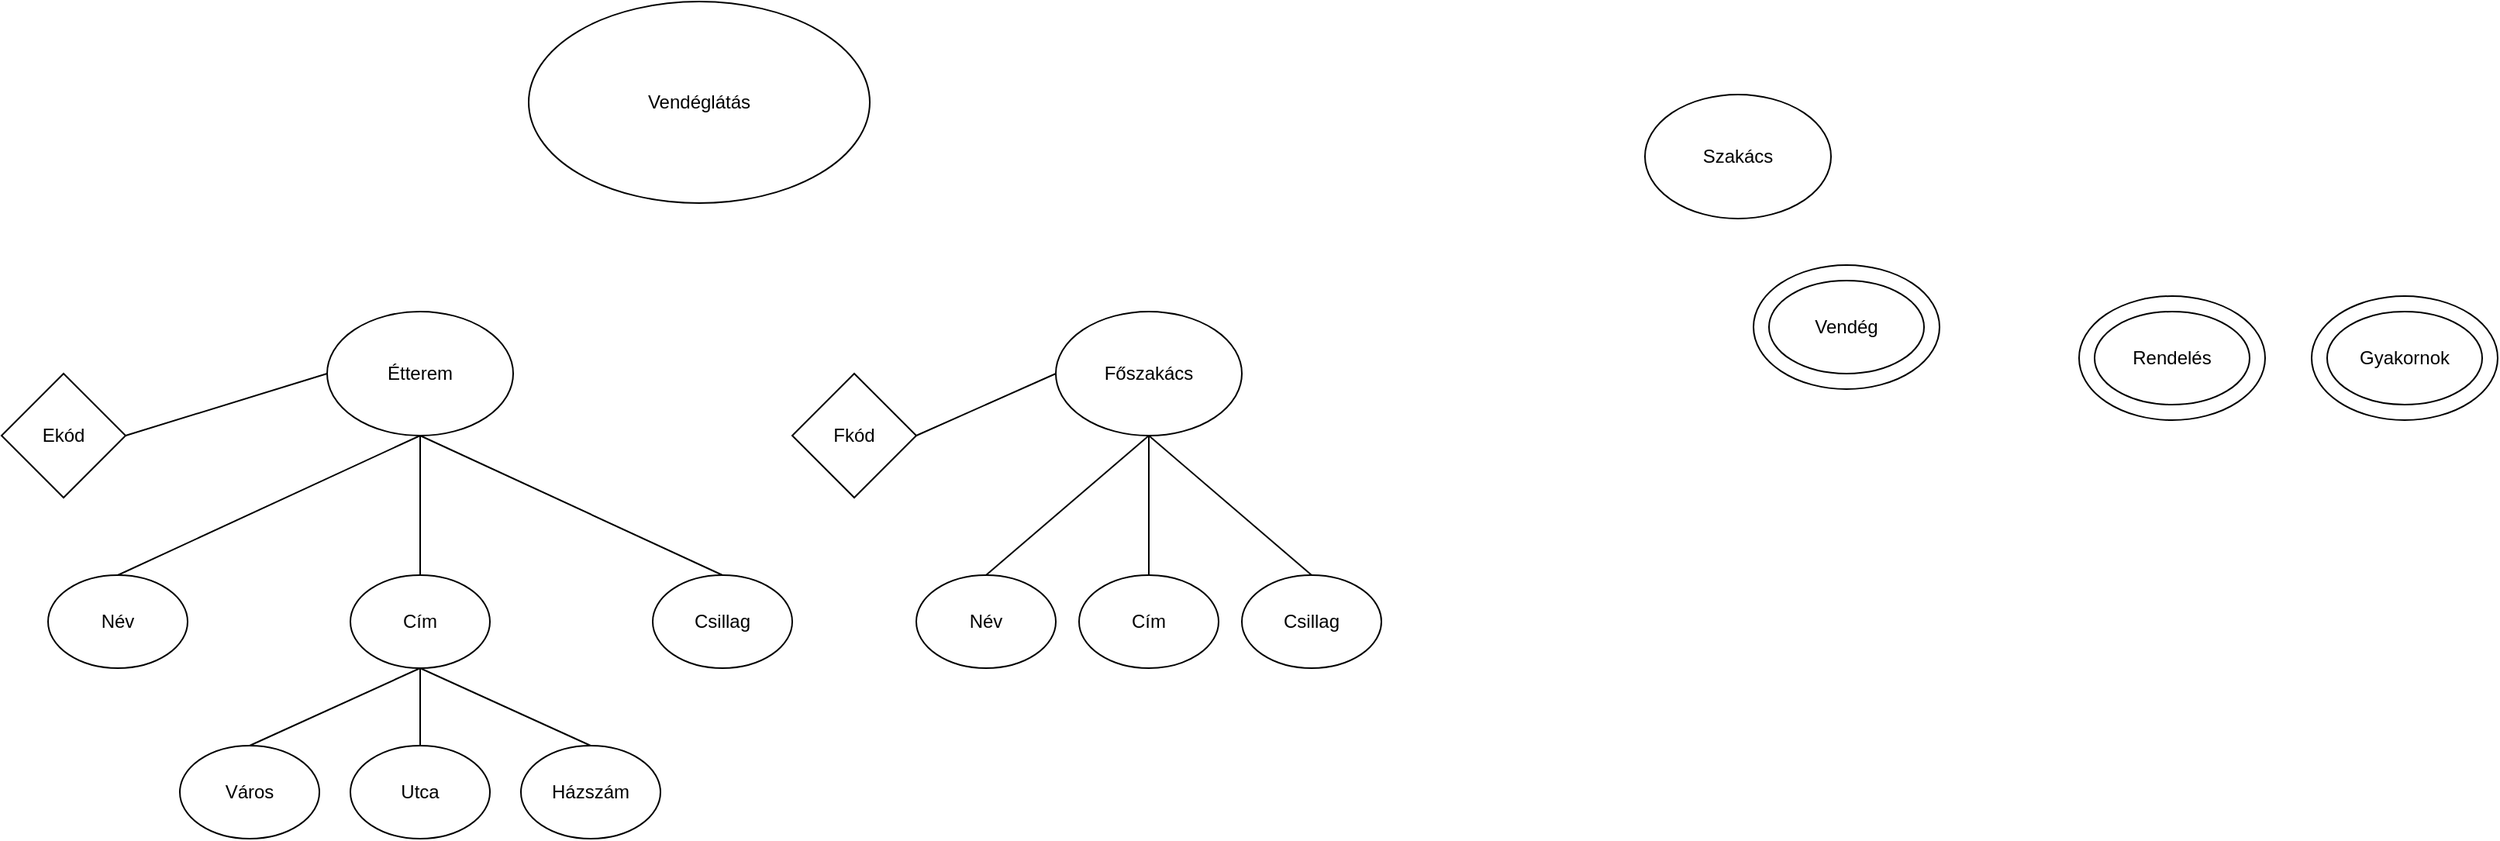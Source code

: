 <mxfile version="28.2.3">
  <diagram name="Page-1" id="ZM6XDS3sFtPIBbnZMu7q">
    <mxGraphModel dx="1220" dy="679" grid="1" gridSize="10" guides="1" tooltips="1" connect="1" arrows="1" fold="1" page="1" pageScale="1" pageWidth="1100" pageHeight="850" math="0" shadow="0">
      <root>
        <mxCell id="0" />
        <mxCell id="1" parent="0" />
        <mxCell id="18Uwbp1LqqcsZQMBWah2-3" value="Vendéglátás" style="ellipse;whiteSpace=wrap;html=1;" vertex="1" parent="1">
          <mxGeometry x="430" width="220" height="130" as="geometry" />
        </mxCell>
        <mxCell id="18Uwbp1LqqcsZQMBWah2-5" value="Szakács" style="ellipse;whiteSpace=wrap;html=1;" vertex="1" parent="1">
          <mxGeometry x="1150" y="60" width="120" height="80" as="geometry" />
        </mxCell>
        <mxCell id="18Uwbp1LqqcsZQMBWah2-6" value="Étterem" style="ellipse;whiteSpace=wrap;html=1;" vertex="1" parent="1">
          <mxGeometry x="300" y="200" width="120" height="80" as="geometry" />
        </mxCell>
        <mxCell id="18Uwbp1LqqcsZQMBWah2-7" value="Vendég" style="ellipse;whiteSpace=wrap;html=1;" vertex="1" parent="1">
          <mxGeometry x="1220" y="170" width="120" height="80" as="geometry" />
        </mxCell>
        <mxCell id="18Uwbp1LqqcsZQMBWah2-8" value="Rendelés" style="ellipse;whiteSpace=wrap;html=1;" vertex="1" parent="1">
          <mxGeometry x="1430" y="190" width="120" height="80" as="geometry" />
        </mxCell>
        <mxCell id="18Uwbp1LqqcsZQMBWah2-9" value="Gyakornok" style="ellipse;whiteSpace=wrap;html=1;" vertex="1" parent="1">
          <mxGeometry x="1580" y="190" width="120" height="80" as="geometry" />
        </mxCell>
        <mxCell id="18Uwbp1LqqcsZQMBWah2-10" value="" style="ellipse;whiteSpace=wrap;html=1;fillColor=none;" vertex="1" parent="1">
          <mxGeometry x="1590" y="200" width="100" height="60" as="geometry" />
        </mxCell>
        <mxCell id="18Uwbp1LqqcsZQMBWah2-11" value="" style="ellipse;whiteSpace=wrap;html=1;fillColor=none;" vertex="1" parent="1">
          <mxGeometry x="1230" y="180" width="100" height="60" as="geometry" />
        </mxCell>
        <mxCell id="18Uwbp1LqqcsZQMBWah2-12" value="" style="ellipse;whiteSpace=wrap;html=1;fillColor=none;" vertex="1" parent="1">
          <mxGeometry x="1440" y="200" width="100" height="60" as="geometry" />
        </mxCell>
        <mxCell id="18Uwbp1LqqcsZQMBWah2-13" value="Ekód" style="rhombus;whiteSpace=wrap;html=1;" vertex="1" parent="1">
          <mxGeometry x="90" y="240" width="80" height="80" as="geometry" />
        </mxCell>
        <mxCell id="18Uwbp1LqqcsZQMBWah2-14" value="Név" style="ellipse;whiteSpace=wrap;html=1;" vertex="1" parent="1">
          <mxGeometry x="120" y="370" width="90" height="60" as="geometry" />
        </mxCell>
        <mxCell id="18Uwbp1LqqcsZQMBWah2-15" value="Cím" style="ellipse;whiteSpace=wrap;html=1;" vertex="1" parent="1">
          <mxGeometry x="315" y="370" width="90" height="60" as="geometry" />
        </mxCell>
        <mxCell id="18Uwbp1LqqcsZQMBWah2-16" value="Csillag" style="ellipse;whiteSpace=wrap;html=1;" vertex="1" parent="1">
          <mxGeometry x="510" y="370" width="90" height="60" as="geometry" />
        </mxCell>
        <mxCell id="18Uwbp1LqqcsZQMBWah2-18" value="Város" style="ellipse;whiteSpace=wrap;html=1;" vertex="1" parent="1">
          <mxGeometry x="205" y="480" width="90" height="60" as="geometry" />
        </mxCell>
        <mxCell id="18Uwbp1LqqcsZQMBWah2-19" value="Utca" style="ellipse;whiteSpace=wrap;html=1;" vertex="1" parent="1">
          <mxGeometry x="315" y="480" width="90" height="60" as="geometry" />
        </mxCell>
        <mxCell id="18Uwbp1LqqcsZQMBWah2-20" value="Házszám" style="ellipse;whiteSpace=wrap;html=1;" vertex="1" parent="1">
          <mxGeometry x="425" y="480" width="90" height="60" as="geometry" />
        </mxCell>
        <mxCell id="18Uwbp1LqqcsZQMBWah2-22" value="" style="endArrow=none;html=1;rounded=0;entryX=0.5;entryY=1;entryDx=0;entryDy=0;exitX=0.5;exitY=0;exitDx=0;exitDy=0;" edge="1" parent="1" source="18Uwbp1LqqcsZQMBWah2-15" target="18Uwbp1LqqcsZQMBWah2-6">
          <mxGeometry width="50" height="50" relative="1" as="geometry">
            <mxPoint x="500" y="320" as="sourcePoint" />
            <mxPoint x="550" y="270" as="targetPoint" />
          </mxGeometry>
        </mxCell>
        <mxCell id="18Uwbp1LqqcsZQMBWah2-23" value="" style="endArrow=none;html=1;rounded=0;exitX=0.5;exitY=0;exitDx=0;exitDy=0;entryX=0.5;entryY=1;entryDx=0;entryDy=0;" edge="1" parent="1" source="18Uwbp1LqqcsZQMBWah2-14" target="18Uwbp1LqqcsZQMBWah2-6">
          <mxGeometry width="50" height="50" relative="1" as="geometry">
            <mxPoint x="500" y="320" as="sourcePoint" />
            <mxPoint x="550" y="270" as="targetPoint" />
          </mxGeometry>
        </mxCell>
        <mxCell id="18Uwbp1LqqcsZQMBWah2-24" value="" style="endArrow=none;html=1;rounded=0;entryX=0.5;entryY=1;entryDx=0;entryDy=0;exitX=0.5;exitY=0;exitDx=0;exitDy=0;" edge="1" parent="1" source="18Uwbp1LqqcsZQMBWah2-16" target="18Uwbp1LqqcsZQMBWah2-6">
          <mxGeometry width="50" height="50" relative="1" as="geometry">
            <mxPoint x="500" y="320" as="sourcePoint" />
            <mxPoint x="550" y="270" as="targetPoint" />
          </mxGeometry>
        </mxCell>
        <mxCell id="18Uwbp1LqqcsZQMBWah2-25" value="" style="endArrow=none;html=1;rounded=0;exitX=0.5;exitY=1;exitDx=0;exitDy=0;entryX=0.5;entryY=0;entryDx=0;entryDy=0;" edge="1" parent="1" source="18Uwbp1LqqcsZQMBWah2-15" target="18Uwbp1LqqcsZQMBWah2-19">
          <mxGeometry width="50" height="50" relative="1" as="geometry">
            <mxPoint x="500" y="320" as="sourcePoint" />
            <mxPoint x="550" y="270" as="targetPoint" />
          </mxGeometry>
        </mxCell>
        <mxCell id="18Uwbp1LqqcsZQMBWah2-26" value="" style="endArrow=none;html=1;rounded=0;exitX=0.5;exitY=1;exitDx=0;exitDy=0;entryX=0.5;entryY=0;entryDx=0;entryDy=0;" edge="1" parent="1" source="18Uwbp1LqqcsZQMBWah2-15" target="18Uwbp1LqqcsZQMBWah2-18">
          <mxGeometry width="50" height="50" relative="1" as="geometry">
            <mxPoint x="500" y="320" as="sourcePoint" />
            <mxPoint x="550" y="270" as="targetPoint" />
          </mxGeometry>
        </mxCell>
        <mxCell id="18Uwbp1LqqcsZQMBWah2-27" value="" style="endArrow=none;html=1;rounded=0;exitX=0.5;exitY=0;exitDx=0;exitDy=0;entryX=0.5;entryY=1;entryDx=0;entryDy=0;" edge="1" parent="1" source="18Uwbp1LqqcsZQMBWah2-20" target="18Uwbp1LqqcsZQMBWah2-15">
          <mxGeometry width="50" height="50" relative="1" as="geometry">
            <mxPoint x="500" y="320" as="sourcePoint" />
            <mxPoint x="550" y="270" as="targetPoint" />
          </mxGeometry>
        </mxCell>
        <mxCell id="18Uwbp1LqqcsZQMBWah2-28" value="" style="endArrow=none;html=1;rounded=0;exitX=1;exitY=0.5;exitDx=0;exitDy=0;entryX=0;entryY=0.5;entryDx=0;entryDy=0;" edge="1" parent="1" source="18Uwbp1LqqcsZQMBWah2-13" target="18Uwbp1LqqcsZQMBWah2-6">
          <mxGeometry width="50" height="50" relative="1" as="geometry">
            <mxPoint x="500" y="320" as="sourcePoint" />
            <mxPoint x="550" y="270" as="targetPoint" />
          </mxGeometry>
        </mxCell>
        <mxCell id="18Uwbp1LqqcsZQMBWah2-29" value="Főszakács" style="ellipse;whiteSpace=wrap;html=1;" vertex="1" parent="1">
          <mxGeometry x="770" y="200" width="120" height="80" as="geometry" />
        </mxCell>
        <mxCell id="18Uwbp1LqqcsZQMBWah2-30" value="Fkód" style="rhombus;whiteSpace=wrap;html=1;" vertex="1" parent="1">
          <mxGeometry x="600" y="240" width="80" height="80" as="geometry" />
        </mxCell>
        <mxCell id="18Uwbp1LqqcsZQMBWah2-31" value="Név" style="ellipse;whiteSpace=wrap;html=1;" vertex="1" parent="1">
          <mxGeometry x="680" y="370" width="90" height="60" as="geometry" />
        </mxCell>
        <mxCell id="18Uwbp1LqqcsZQMBWah2-32" value="Cím" style="ellipse;whiteSpace=wrap;html=1;" vertex="1" parent="1">
          <mxGeometry x="785" y="370" width="90" height="60" as="geometry" />
        </mxCell>
        <mxCell id="18Uwbp1LqqcsZQMBWah2-33" value="Csillag" style="ellipse;whiteSpace=wrap;html=1;" vertex="1" parent="1">
          <mxGeometry x="890" y="370" width="90" height="60" as="geometry" />
        </mxCell>
        <mxCell id="18Uwbp1LqqcsZQMBWah2-37" value="" style="endArrow=none;html=1;rounded=0;entryX=0.5;entryY=1;entryDx=0;entryDy=0;exitX=0.5;exitY=0;exitDx=0;exitDy=0;" edge="1" parent="1" source="18Uwbp1LqqcsZQMBWah2-32" target="18Uwbp1LqqcsZQMBWah2-29">
          <mxGeometry width="50" height="50" relative="1" as="geometry">
            <mxPoint x="970" y="320" as="sourcePoint" />
            <mxPoint x="1020" y="270" as="targetPoint" />
          </mxGeometry>
        </mxCell>
        <mxCell id="18Uwbp1LqqcsZQMBWah2-38" value="" style="endArrow=none;html=1;rounded=0;exitX=0.5;exitY=0;exitDx=0;exitDy=0;entryX=0.5;entryY=1;entryDx=0;entryDy=0;" edge="1" parent="1" source="18Uwbp1LqqcsZQMBWah2-31" target="18Uwbp1LqqcsZQMBWah2-29">
          <mxGeometry width="50" height="50" relative="1" as="geometry">
            <mxPoint x="970" y="320" as="sourcePoint" />
            <mxPoint x="1020" y="270" as="targetPoint" />
          </mxGeometry>
        </mxCell>
        <mxCell id="18Uwbp1LqqcsZQMBWah2-39" value="" style="endArrow=none;html=1;rounded=0;entryX=0.5;entryY=1;entryDx=0;entryDy=0;exitX=0.5;exitY=0;exitDx=0;exitDy=0;" edge="1" parent="1" source="18Uwbp1LqqcsZQMBWah2-33" target="18Uwbp1LqqcsZQMBWah2-29">
          <mxGeometry width="50" height="50" relative="1" as="geometry">
            <mxPoint x="970" y="320" as="sourcePoint" />
            <mxPoint x="1020" y="270" as="targetPoint" />
          </mxGeometry>
        </mxCell>
        <mxCell id="18Uwbp1LqqcsZQMBWah2-43" value="" style="endArrow=none;html=1;rounded=0;exitX=1;exitY=0.5;exitDx=0;exitDy=0;entryX=0;entryY=0.5;entryDx=0;entryDy=0;" edge="1" parent="1" source="18Uwbp1LqqcsZQMBWah2-30" target="18Uwbp1LqqcsZQMBWah2-29">
          <mxGeometry width="50" height="50" relative="1" as="geometry">
            <mxPoint x="970" y="320" as="sourcePoint" />
            <mxPoint x="1020" y="270" as="targetPoint" />
          </mxGeometry>
        </mxCell>
      </root>
    </mxGraphModel>
  </diagram>
</mxfile>

